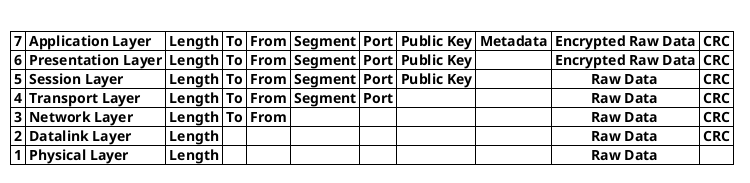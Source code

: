@startuml
title

  | 7 | Application Layer  |= Length |= To |= From |= Segment |= Port |= Public Key |= Metadata |= Encrypted Raw Data |= CRC |
  | 6 | Presentation Layer |= Length |= To |= From |= Segment |= Port |= Public Key |           |= Encrypted Raw Data |= CRC |
  | 5 | Session Layer      |= Length |= To |= From |= Segment |= Port |= Public Key |           |=           Raw Data |= CRC |
  | 4 | Transport Layer    |= Length |= To |= From |= Segment |= Port |             |           |=           Raw Data |= CRC |
  | 3 | Network Layer      |= Length |= To |= From |          |       |             |           |=           Raw Data |= CRC |
  | 2 | Datalink Layer     |= Length |     |       |          |       |             |           |=           Raw Data |= CRC |
  | 1 | Physical Layer     |= Length |     |       |          |       |             |           |=           Raw Data |      |
end title
@enduml